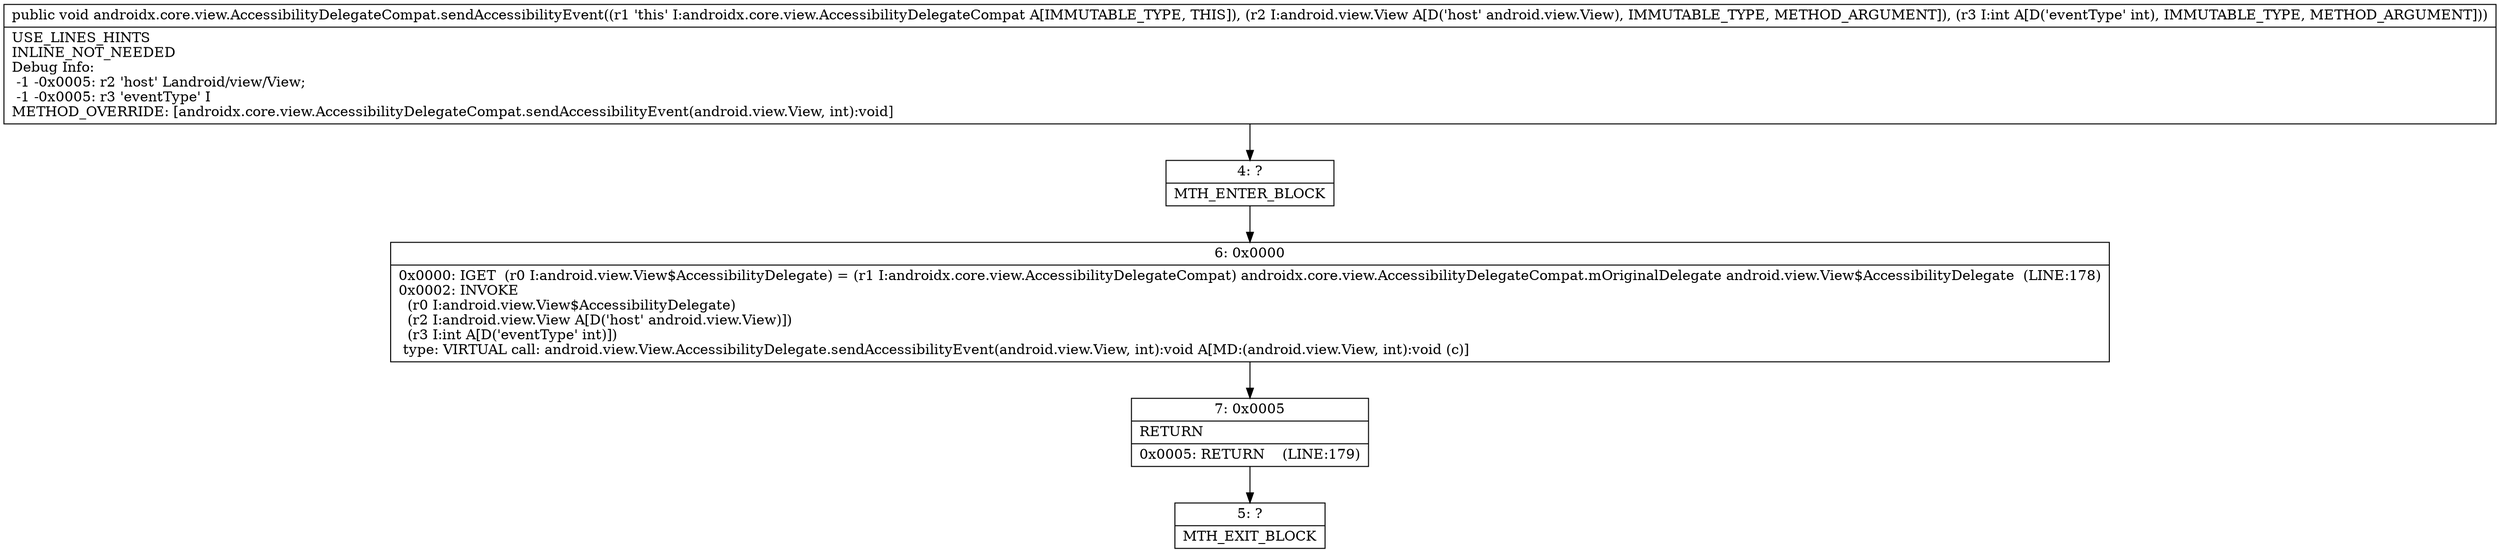 digraph "CFG forandroidx.core.view.AccessibilityDelegateCompat.sendAccessibilityEvent(Landroid\/view\/View;I)V" {
Node_4 [shape=record,label="{4\:\ ?|MTH_ENTER_BLOCK\l}"];
Node_6 [shape=record,label="{6\:\ 0x0000|0x0000: IGET  (r0 I:android.view.View$AccessibilityDelegate) = (r1 I:androidx.core.view.AccessibilityDelegateCompat) androidx.core.view.AccessibilityDelegateCompat.mOriginalDelegate android.view.View$AccessibilityDelegate  (LINE:178)\l0x0002: INVOKE  \l  (r0 I:android.view.View$AccessibilityDelegate)\l  (r2 I:android.view.View A[D('host' android.view.View)])\l  (r3 I:int A[D('eventType' int)])\l type: VIRTUAL call: android.view.View.AccessibilityDelegate.sendAccessibilityEvent(android.view.View, int):void A[MD:(android.view.View, int):void (c)]\l}"];
Node_7 [shape=record,label="{7\:\ 0x0005|RETURN\l|0x0005: RETURN    (LINE:179)\l}"];
Node_5 [shape=record,label="{5\:\ ?|MTH_EXIT_BLOCK\l}"];
MethodNode[shape=record,label="{public void androidx.core.view.AccessibilityDelegateCompat.sendAccessibilityEvent((r1 'this' I:androidx.core.view.AccessibilityDelegateCompat A[IMMUTABLE_TYPE, THIS]), (r2 I:android.view.View A[D('host' android.view.View), IMMUTABLE_TYPE, METHOD_ARGUMENT]), (r3 I:int A[D('eventType' int), IMMUTABLE_TYPE, METHOD_ARGUMENT]))  | USE_LINES_HINTS\lINLINE_NOT_NEEDED\lDebug Info:\l  \-1 \-0x0005: r2 'host' Landroid\/view\/View;\l  \-1 \-0x0005: r3 'eventType' I\lMETHOD_OVERRIDE: [androidx.core.view.AccessibilityDelegateCompat.sendAccessibilityEvent(android.view.View, int):void]\l}"];
MethodNode -> Node_4;Node_4 -> Node_6;
Node_6 -> Node_7;
Node_7 -> Node_5;
}


